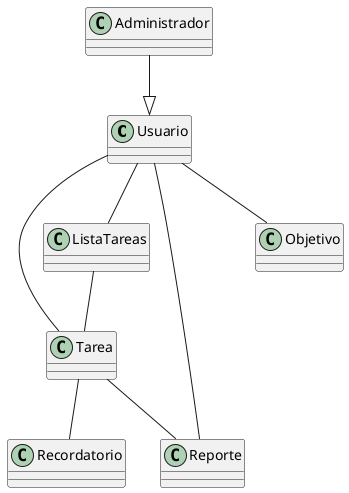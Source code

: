 @startuml "Modelo de Dominio - TaskMaster"
' ========================
' Modelo de Dominio - TaskMaster
' ========================

class Usuario
class Administrador
class Tarea
class ListaTareas
class Recordatorio
class Reporte
class Objetivo

' ========================
' Relaciones
' ========================

Usuario -- ListaTareas
ListaTareas -- Tarea
Tarea -- Reporte
Tarea -- Recordatorio
Usuario -- Tarea
Usuario -- Reporte
Usuario -- Objetivo

' Herencia
Administrador --|> Usuario

@enduml